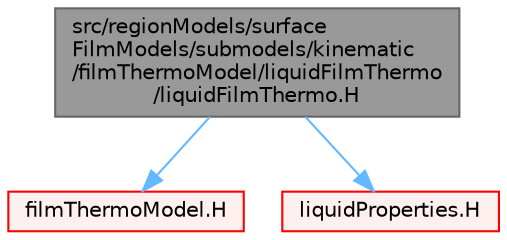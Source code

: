 digraph "src/regionModels/surfaceFilmModels/submodels/kinematic/filmThermoModel/liquidFilmThermo/liquidFilmThermo.H"
{
 // LATEX_PDF_SIZE
  bgcolor="transparent";
  edge [fontname=Helvetica,fontsize=10,labelfontname=Helvetica,labelfontsize=10];
  node [fontname=Helvetica,fontsize=10,shape=box,height=0.2,width=0.4];
  Node1 [id="Node000001",label="src/regionModels/surface\lFilmModels/submodels/kinematic\l/filmThermoModel/liquidFilmThermo\l/liquidFilmThermo.H",height=0.2,width=0.4,color="gray40", fillcolor="grey60", style="filled", fontcolor="black",tooltip=" "];
  Node1 -> Node2 [id="edge1_Node000001_Node000002",color="steelblue1",style="solid",tooltip=" "];
  Node2 [id="Node000002",label="filmThermoModel.H",height=0.2,width=0.4,color="red", fillcolor="#FFF0F0", style="filled",URL="$filmThermoModel_8H.html",tooltip=" "];
  Node1 -> Node96 [id="edge2_Node000001_Node000096",color="steelblue1",style="solid",tooltip=" "];
  Node96 [id="Node000096",label="liquidProperties.H",height=0.2,width=0.4,color="red", fillcolor="#FFF0F0", style="filled",URL="$liquidProperties_8H.html",tooltip=" "];
}
